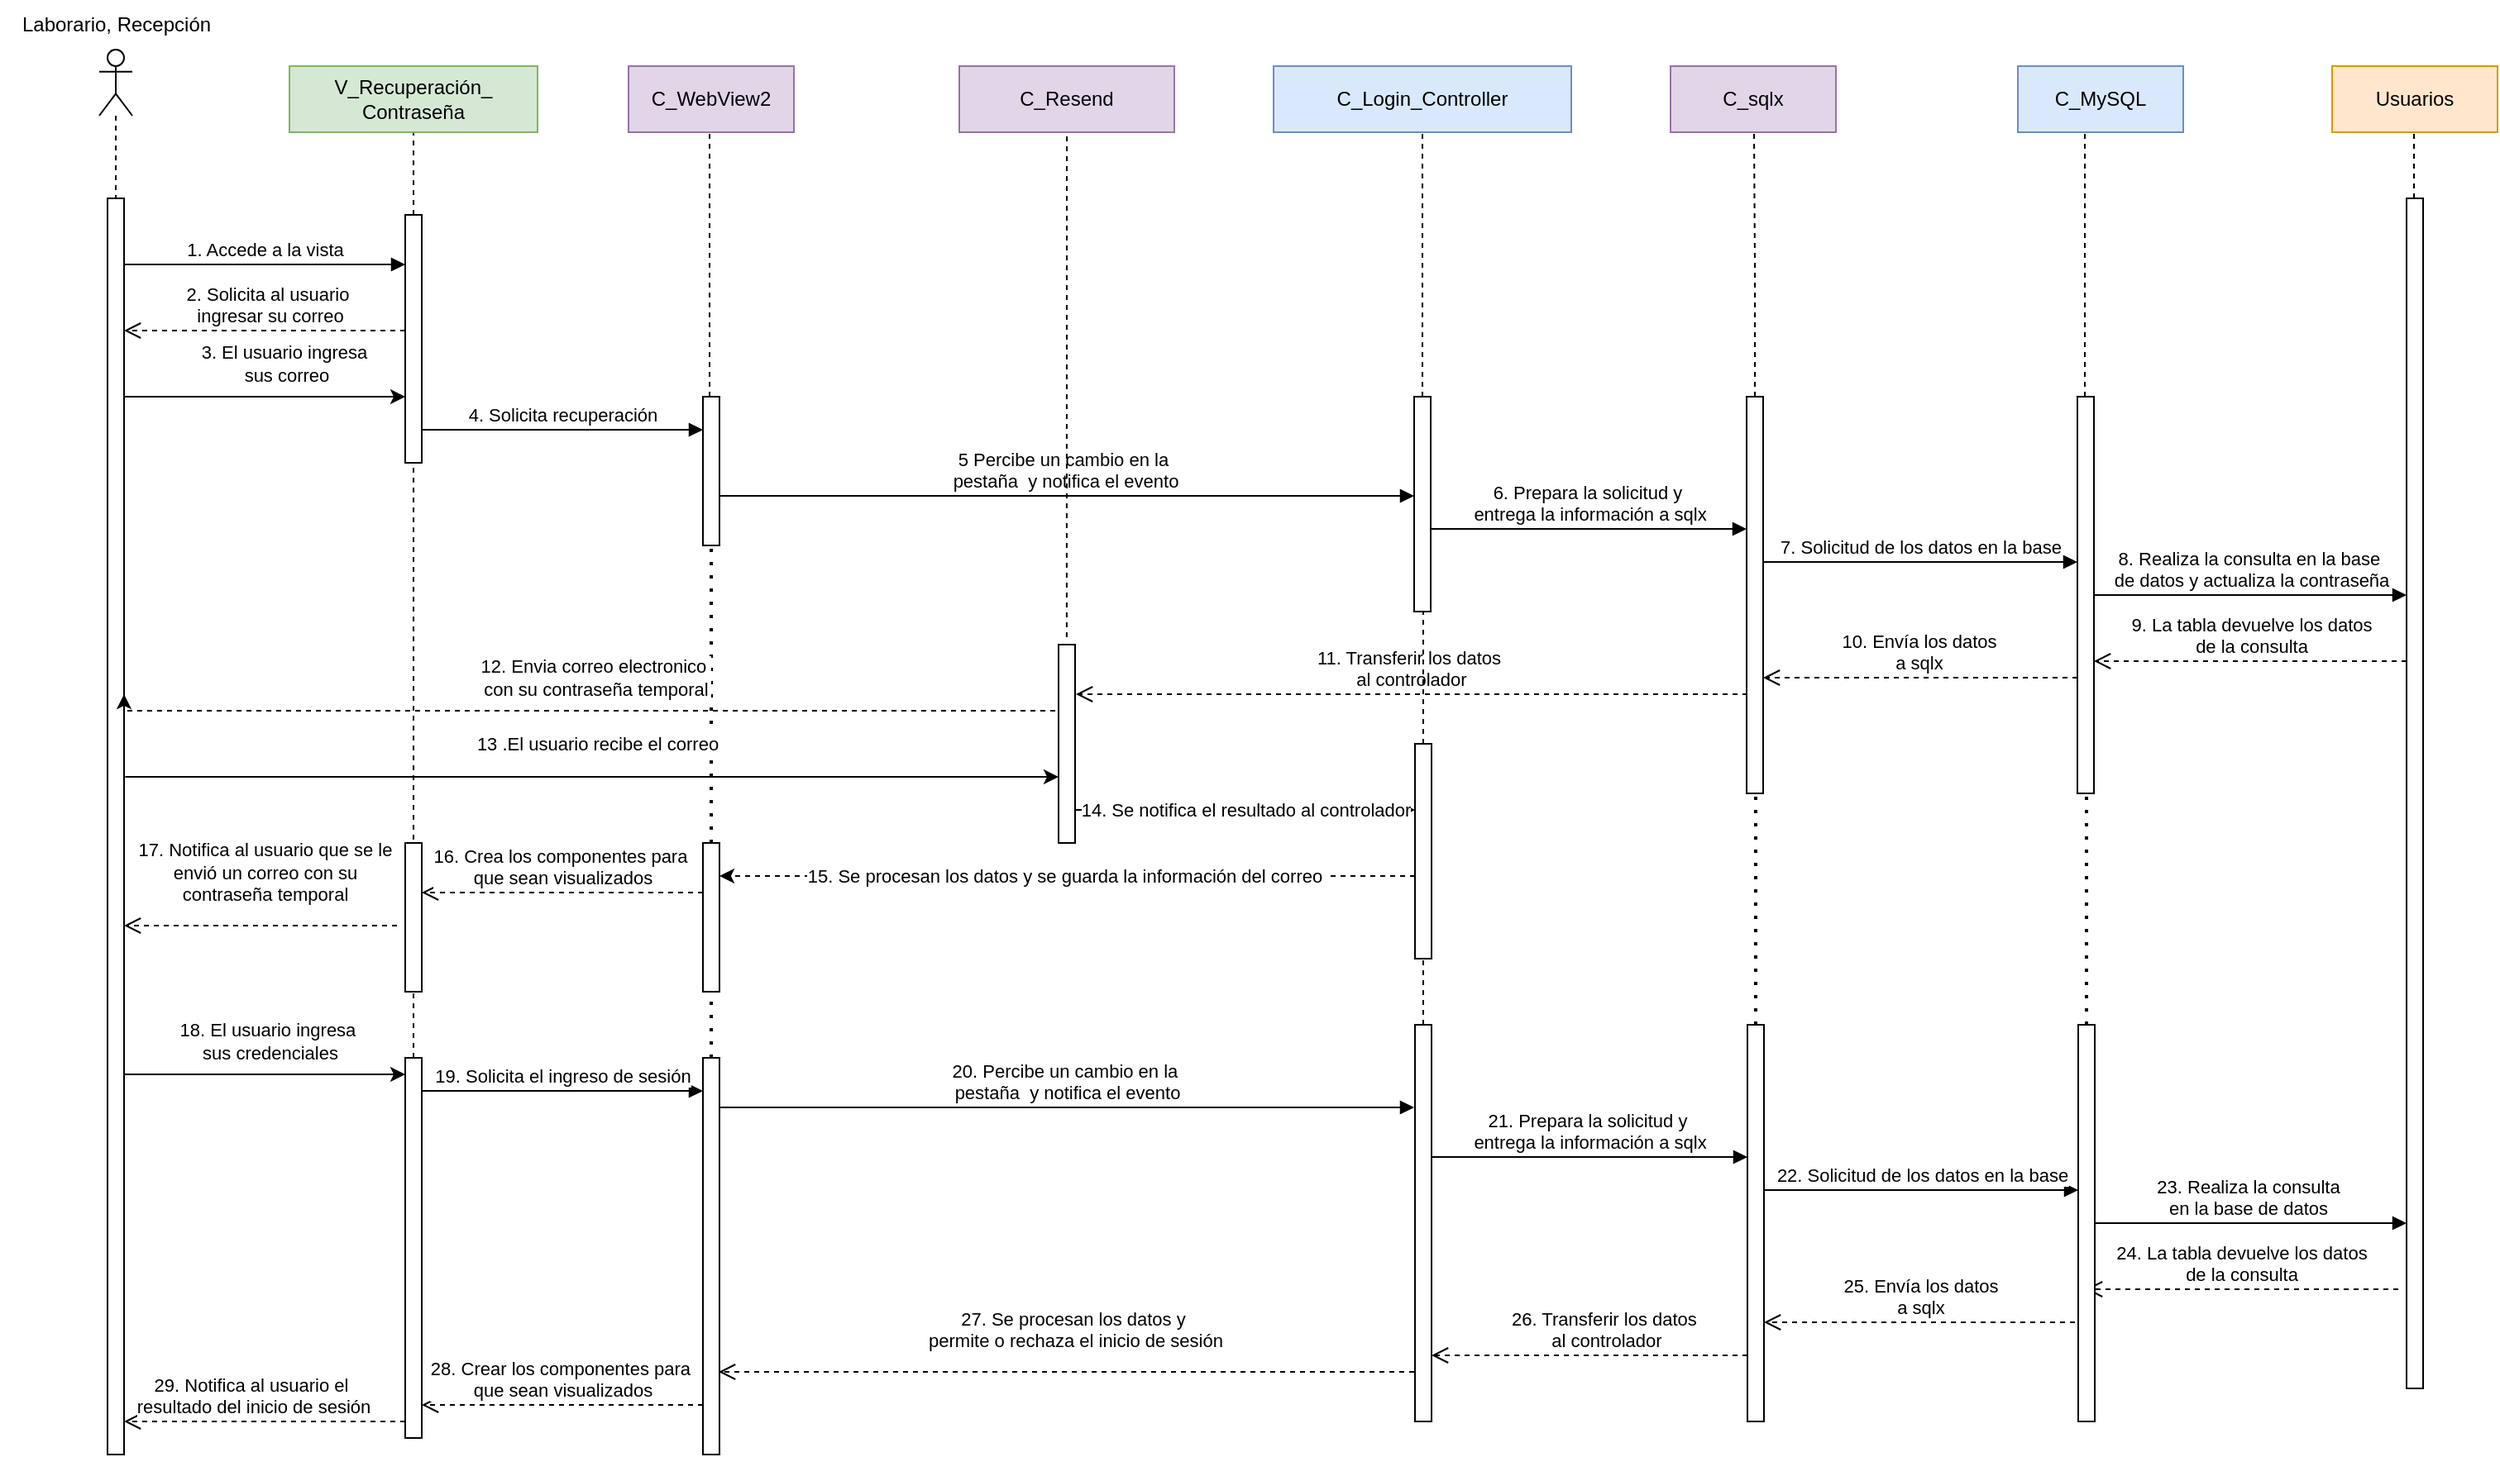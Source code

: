 <mxfile version="27.1.4">
  <diagram name="Página-1" id="XOzDuT_BLuzfoEI4354E">
    <mxGraphModel grid="1" page="1" gridSize="10" guides="1" tooltips="1" connect="1" arrows="1" fold="1" pageScale="1" pageWidth="827" pageHeight="1169" math="0" shadow="0">
      <root>
        <mxCell id="0" />
        <mxCell id="1" parent="0" />
        <mxCell id="d-h3nVW9UnOQR61AlAc2-9" value="" style="endArrow=none;dashed=1;html=1;rounded=0;entryX=0.5;entryY=1;entryDx=0;entryDy=0;" edge="1" parent="1" source="hZ9lL5I_Q5mj2_UVS4rq-10" target="d-h3nVW9UnOQR61AlAc2-5">
          <mxGeometry width="50" height="50" relative="1" as="geometry">
            <mxPoint x="300" y="170" as="sourcePoint" />
            <mxPoint x="299.5" y="150" as="targetPoint" />
          </mxGeometry>
        </mxCell>
        <mxCell id="d-h3nVW9UnOQR61AlAc2-1" value="C_WebView2" style="rounded=0;whiteSpace=wrap;html=1;fillColor=#e1d5e7;strokeColor=#9673a6;" vertex="1" parent="1">
          <mxGeometry x="430" y="80" width="100" height="40" as="geometry" />
        </mxCell>
        <mxCell id="d-h3nVW9UnOQR61AlAc2-2" value="C_sqlx" style="rounded=0;whiteSpace=wrap;html=1;fillColor=#e1d5e7;strokeColor=#9673a6;" vertex="1" parent="1">
          <mxGeometry x="1060" y="80" width="100" height="40" as="geometry" />
        </mxCell>
        <mxCell id="d-h3nVW9UnOQR61AlAc2-3" value="C_MySQL" style="rounded=0;whiteSpace=wrap;html=1;fillColor=#dae8fc;strokeColor=#6c8ebf;" vertex="1" parent="1">
          <mxGeometry x="1270" y="80" width="100" height="40" as="geometry" />
        </mxCell>
        <mxCell id="d-h3nVW9UnOQR61AlAc2-4" value="Usuarios" style="rounded=0;whiteSpace=wrap;html=1;fillColor=#ffe6cc;strokeColor=#d79b00;" vertex="1" parent="1">
          <mxGeometry x="1460" y="80" width="100" height="40" as="geometry" />
        </mxCell>
        <mxCell id="d-h3nVW9UnOQR61AlAc2-5" value="&lt;div&gt;V_Recuperación_&lt;/div&gt;&lt;div&gt;Contraseña&lt;/div&gt;" style="rounded=0;whiteSpace=wrap;html=1;fillColor=#d5e8d4;strokeColor=#82b366;" vertex="1" parent="1">
          <mxGeometry x="225" y="80" width="150" height="40" as="geometry" />
        </mxCell>
        <mxCell id="d-h3nVW9UnOQR61AlAc2-6" value="" style="shape=umlLifeline;perimeter=lifelinePerimeter;whiteSpace=wrap;html=1;container=1;dropTarget=0;collapsible=0;recursiveResize=0;outlineConnect=0;portConstraint=eastwest;newEdgeStyle={&quot;curved&quot;:0,&quot;rounded&quot;:0};participant=umlActor;" vertex="1" parent="1">
          <mxGeometry x="110" y="70" width="20" height="90" as="geometry" />
        </mxCell>
        <mxCell id="d-h3nVW9UnOQR61AlAc2-7" value="" style="html=1;points=[[0,0,0,0,5],[0,1,0,0,-5],[1,0,0,0,5],[1,1,0,0,-5]];perimeter=orthogonalPerimeter;outlineConnect=0;targetShapes=umlLifeline;portConstraint=eastwest;newEdgeStyle={&quot;curved&quot;:0,&quot;rounded&quot;:0};" vertex="1" parent="1">
          <mxGeometry x="115" y="160" width="10" height="760" as="geometry" />
        </mxCell>
        <mxCell id="d-h3nVW9UnOQR61AlAc2-8" value="&lt;div&gt;C_Login_Controller&lt;/div&gt;" style="rounded=0;whiteSpace=wrap;html=1;fillColor=#dae8fc;strokeColor=#6c8ebf;" vertex="1" parent="1">
          <mxGeometry x="820" y="80" width="180" height="40" as="geometry" />
        </mxCell>
        <mxCell id="d-h3nVW9UnOQR61AlAc2-10" value="Laborario, Recepción" style="text;html=1;align=center;verticalAlign=middle;resizable=0;points=[];autosize=1;strokeColor=none;fillColor=none;" vertex="1" parent="1">
          <mxGeometry x="50" y="40" width="140" height="30" as="geometry" />
        </mxCell>
        <mxCell id="d-h3nVW9UnOQR61AlAc2-11" value="1. A&lt;span style=&quot;background-color: light-dark(#ffffff, var(--ge-dark-color, #121212)); color: light-dark(rgb(0, 0, 0), rgb(255, 255, 255));&quot;&gt;ccede a la vista&lt;/span&gt;" style="html=1;verticalAlign=bottom;endArrow=block;curved=0;rounded=0;" edge="1" parent="1" source="d-h3nVW9UnOQR61AlAc2-7" target="hZ9lL5I_Q5mj2_UVS4rq-9">
          <mxGeometry width="80" relative="1" as="geometry">
            <mxPoint x="180" y="209.5" as="sourcePoint" />
            <mxPoint x="290" y="200" as="targetPoint" />
            <Array as="points">
              <mxPoint x="210" y="200" />
            </Array>
            <mxPoint as="offset" />
          </mxGeometry>
        </mxCell>
        <mxCell id="d-h3nVW9UnOQR61AlAc2-13" value="4. Solicita recuperación" style="html=1;verticalAlign=bottom;endArrow=block;curved=0;rounded=0;align=center;" edge="1" parent="1" source="hZ9lL5I_Q5mj2_UVS4rq-9" target="d-h3nVW9UnOQR61AlAc2-15">
          <mxGeometry x="0.002" width="80" relative="1" as="geometry">
            <mxPoint x="310" y="300" as="sourcePoint" />
            <mxPoint x="475" y="319.71" as="targetPoint" />
            <mxPoint as="offset" />
            <Array as="points">
              <mxPoint x="390" y="300" />
            </Array>
          </mxGeometry>
        </mxCell>
        <mxCell id="d-h3nVW9UnOQR61AlAc2-14" value="" style="endArrow=none;dashed=1;html=1;rounded=0;" edge="1" parent="1" source="d-h3nVW9UnOQR61AlAc2-15">
          <mxGeometry width="50" height="50" relative="1" as="geometry">
            <mxPoint x="480" y="520" as="sourcePoint" />
            <mxPoint x="479" y="120" as="targetPoint" />
          </mxGeometry>
        </mxCell>
        <mxCell id="d-h3nVW9UnOQR61AlAc2-17" value="" style="html=1;points=[[0,0,0,0,5],[0,1,0,0,-5],[1,0,0,0,5],[1,1,0,0,-5]];perimeter=orthogonalPerimeter;outlineConnect=0;targetShapes=umlLifeline;portConstraint=eastwest;newEdgeStyle={&quot;curved&quot;:0,&quot;rounded&quot;:0};" vertex="1" parent="1">
          <mxGeometry x="905" y="280" width="10" height="130" as="geometry" />
        </mxCell>
        <mxCell id="d-h3nVW9UnOQR61AlAc2-18" value="5 Percibe un cambio en la&amp;nbsp;&lt;div&gt;pestaña&amp;nbsp;&amp;nbsp;&lt;span style=&quot;background-color: light-dark(#ffffff, var(--ge-dark-color, #121212)); color: light-dark(rgb(0, 0, 0), rgb(255, 255, 255));&quot;&gt;y notifica &lt;/span&gt;&lt;span style=&quot;background-color: light-dark(#ffffff, var(--ge-dark-color, #121212)); color: light-dark(rgb(0, 0, 0), rgb(255, 255, 255));&quot;&gt;el evento&lt;/span&gt;&lt;/div&gt;" style="html=1;verticalAlign=bottom;endArrow=block;curved=0;rounded=0;" edge="1" parent="1" source="d-h3nVW9UnOQR61AlAc2-15" target="d-h3nVW9UnOQR61AlAc2-17">
          <mxGeometry x="-0.004" width="80" relative="1" as="geometry">
            <mxPoint x="490" y="340" as="sourcePoint" />
            <mxPoint x="670" y="340" as="targetPoint" />
            <Array as="points">
              <mxPoint x="570" y="340" />
            </Array>
            <mxPoint as="offset" />
          </mxGeometry>
        </mxCell>
        <mxCell id="d-h3nVW9UnOQR61AlAc2-19" value="6. Prepara la solicitud y&amp;nbsp;&lt;div&gt;entrega la información a sqlx&lt;/div&gt;" style="html=1;verticalAlign=bottom;endArrow=block;curved=0;rounded=0;" edge="1" parent="1" source="d-h3nVW9UnOQR61AlAc2-17" target="d-h3nVW9UnOQR61AlAc2-20">
          <mxGeometry x="0.005" width="80" relative="1" as="geometry">
            <mxPoint x="785" y="260" as="sourcePoint" />
            <mxPoint x="1100" y="260" as="targetPoint" />
            <Array as="points">
              <mxPoint x="1010" y="360" />
            </Array>
            <mxPoint as="offset" />
          </mxGeometry>
        </mxCell>
        <mxCell id="d-h3nVW9UnOQR61AlAc2-20" value="" style="html=1;points=[[0,0,0,0,5],[0,1,0,0,-5],[1,0,0,0,5],[1,1,0,0,-5]];perimeter=orthogonalPerimeter;outlineConnect=0;targetShapes=umlLifeline;portConstraint=eastwest;newEdgeStyle={&quot;curved&quot;:0,&quot;rounded&quot;:0};" vertex="1" parent="1">
          <mxGeometry x="1106" y="280" width="10" height="240" as="geometry" />
        </mxCell>
        <mxCell id="d-h3nVW9UnOQR61AlAc2-21" value="" style="endArrow=none;dashed=1;html=1;rounded=0;" edge="1" parent="1" source="d-h3nVW9UnOQR61AlAc2-20">
          <mxGeometry width="50" height="50" relative="1" as="geometry">
            <mxPoint x="1110.5" y="160" as="sourcePoint" />
            <mxPoint x="1110.5" y="120" as="targetPoint" />
            <Array as="points">
              <mxPoint x="1111" y="200" />
            </Array>
          </mxGeometry>
        </mxCell>
        <mxCell id="d-h3nVW9UnOQR61AlAc2-22" value="7. Solicitud de los datos en la base" style="html=1;verticalAlign=bottom;endArrow=block;curved=0;rounded=0;" edge="1" parent="1">
          <mxGeometry x="-0.002" width="80" relative="1" as="geometry">
            <mxPoint x="1116" y="380" as="sourcePoint" />
            <mxPoint x="1306" y="380" as="targetPoint" />
            <mxPoint as="offset" />
            <Array as="points">
              <mxPoint x="1210" y="380" />
            </Array>
          </mxGeometry>
        </mxCell>
        <mxCell id="d-h3nVW9UnOQR61AlAc2-23" value="" style="html=1;points=[[0,0,0,0,5],[0,1,0,0,-5],[1,0,0,0,5],[1,1,0,0,-5]];perimeter=orthogonalPerimeter;outlineConnect=0;targetShapes=umlLifeline;portConstraint=eastwest;newEdgeStyle={&quot;curved&quot;:0,&quot;rounded&quot;:0};" vertex="1" parent="1">
          <mxGeometry x="1306" y="280" width="10" height="240" as="geometry" />
        </mxCell>
        <mxCell id="d-h3nVW9UnOQR61AlAc2-24" value="" style="endArrow=none;dashed=1;html=1;rounded=0;" edge="1" parent="1" source="d-h3nVW9UnOQR61AlAc2-23">
          <mxGeometry width="50" height="50" relative="1" as="geometry">
            <mxPoint x="1310.5" y="160" as="sourcePoint" />
            <mxPoint x="1310.5" y="120" as="targetPoint" />
          </mxGeometry>
        </mxCell>
        <mxCell id="d-h3nVW9UnOQR61AlAc2-25" value="8. Realiza la consulta en la base&amp;nbsp;&lt;div&gt;de datos y actualiza la contraseña&lt;/div&gt;" style="html=1;verticalAlign=bottom;endArrow=block;curved=0;rounded=0;" edge="1" parent="1">
          <mxGeometry x="0.002" width="80" relative="1" as="geometry">
            <mxPoint x="1316" y="400" as="sourcePoint" />
            <mxPoint x="1505" y="400" as="targetPoint" />
            <mxPoint as="offset" />
          </mxGeometry>
        </mxCell>
        <mxCell id="d-h3nVW9UnOQR61AlAc2-26" value="" style="html=1;points=[[0,0,0,0,5],[0,1,0,0,-5],[1,0,0,0,5],[1,1,0,0,-5]];perimeter=orthogonalPerimeter;outlineConnect=0;targetShapes=umlLifeline;portConstraint=eastwest;newEdgeStyle={&quot;curved&quot;:0,&quot;rounded&quot;:0};" vertex="1" parent="1">
          <mxGeometry x="1505" y="160" width="10" height="720" as="geometry" />
        </mxCell>
        <mxCell id="d-h3nVW9UnOQR61AlAc2-27" value="" style="endArrow=none;dashed=1;html=1;rounded=0;" edge="1" parent="1">
          <mxGeometry width="50" height="50" relative="1" as="geometry">
            <mxPoint x="1509.5" y="160" as="sourcePoint" />
            <mxPoint x="1509.5" y="120" as="targetPoint" />
          </mxGeometry>
        </mxCell>
        <mxCell id="d-h3nVW9UnOQR61AlAc2-28" value="10. Envía los datos&lt;div&gt;a sqlx&lt;/div&gt;" style="html=1;verticalAlign=bottom;endArrow=open;dashed=1;endSize=8;curved=0;rounded=0;" edge="1" parent="1">
          <mxGeometry x="0.011" relative="1" as="geometry">
            <mxPoint x="1306" y="450" as="sourcePoint" />
            <mxPoint x="1116" y="450" as="targetPoint" />
            <mxPoint as="offset" />
          </mxGeometry>
        </mxCell>
        <mxCell id="d-h3nVW9UnOQR61AlAc2-29" value="&lt;div&gt;11. Transferir los datos&amp;nbsp;&lt;/div&gt;&lt;div&gt;al controlador&lt;/div&gt;" style="html=1;verticalAlign=bottom;endArrow=open;dashed=1;endSize=8;curved=0;rounded=0;" edge="1" parent="1">
          <mxGeometry x="0.005" relative="1" as="geometry">
            <mxPoint x="1106.5" y="460" as="sourcePoint" />
            <mxPoint x="700.5" y="460" as="targetPoint" />
            <mxPoint as="offset" />
            <Array as="points">
              <mxPoint x="950.5" y="460" />
            </Array>
          </mxGeometry>
        </mxCell>
        <mxCell id="d-h3nVW9UnOQR61AlAc2-30" value="9. La tabla devuelve los datos&lt;div&gt;de la consulta&lt;/div&gt;" style="html=1;verticalAlign=bottom;endArrow=open;dashed=1;endSize=8;curved=0;rounded=0;" edge="1" parent="1">
          <mxGeometry x="0.002" relative="1" as="geometry">
            <mxPoint x="1505" y="440" as="sourcePoint" />
            <mxPoint x="1316" y="440" as="targetPoint" />
            <mxPoint as="offset" />
          </mxGeometry>
        </mxCell>
        <mxCell id="d-h3nVW9UnOQR61AlAc2-31" value="16. Crea los componentes para&amp;nbsp;&lt;div&gt;que sean visualizados&lt;/div&gt;" style="html=1;verticalAlign=bottom;endArrow=open;dashed=1;endSize=8;curved=0;rounded=0;" edge="1" parent="1">
          <mxGeometry relative="1" as="geometry">
            <mxPoint x="475" y="580" as="sourcePoint" />
            <mxPoint x="305" y="580" as="targetPoint" />
          </mxGeometry>
        </mxCell>
        <mxCell id="d-h3nVW9UnOQR61AlAc2-32" value="17. Notifica al usuario que se le&lt;div&gt;envió un correo con su&lt;/div&gt;&lt;div&gt;contraseña temporal&lt;/div&gt;" style="html=1;verticalAlign=bottom;endArrow=open;dashed=1;endSize=8;curved=0;rounded=0;" edge="1" parent="1">
          <mxGeometry x="-0.03" y="-10" relative="1" as="geometry">
            <mxPoint x="290" y="600" as="sourcePoint" />
            <mxPoint x="125" y="600" as="targetPoint" />
            <Array as="points">
              <mxPoint x="200" y="600" />
            </Array>
            <mxPoint as="offset" />
          </mxGeometry>
        </mxCell>
        <mxCell id="d-h3nVW9UnOQR61AlAc2-33" value="" style="html=1;verticalAlign=bottom;endArrow=open;dashed=1;endSize=8;curved=0;rounded=0;" edge="1" parent="1">
          <mxGeometry relative="1" as="geometry">
            <mxPoint x="475" y="440" as="sourcePoint" />
            <mxPoint x="475" y="440" as="targetPoint" />
          </mxGeometry>
        </mxCell>
        <mxCell id="s0PSk7Hvxjx9_ZsU7vWv-1" value="2. Solicita al usuario&amp;nbsp;&lt;div&gt;ingresar su correo&lt;/div&gt;" style="endArrow=open;dashed=1;html=1;rounded=0;strokeColor=default;align=center;verticalAlign=bottom;fontFamily=Helvetica;fontSize=11;fontColor=default;labelBackgroundColor=default;endSize=8;curved=0;" edge="1" parent="1" source="hZ9lL5I_Q5mj2_UVS4rq-9" target="d-h3nVW9UnOQR61AlAc2-7">
          <mxGeometry x="-0.03" width="50" height="50" relative="1" as="geometry">
            <mxPoint x="290" y="240" as="sourcePoint" />
            <mxPoint x="680" y="300" as="targetPoint" />
            <Array as="points">
              <mxPoint x="230" y="240" />
            </Array>
            <mxPoint as="offset" />
          </mxGeometry>
        </mxCell>
        <mxCell id="s0PSk7Hvxjx9_ZsU7vWv-2" value="3. El usuario ingresa&amp;nbsp;&lt;div&gt;sus correo&lt;/div&gt;" style="endArrow=classic;html=1;rounded=0;" edge="1" parent="1" source="d-h3nVW9UnOQR61AlAc2-7" target="hZ9lL5I_Q5mj2_UVS4rq-9">
          <mxGeometry x="0.151" y="20" width="50" height="50" relative="1" as="geometry">
            <mxPoint x="630" y="340" as="sourcePoint" />
            <mxPoint x="290" y="280" as="targetPoint" />
            <mxPoint as="offset" />
            <Array as="points">
              <mxPoint x="240" y="280" />
            </Array>
          </mxGeometry>
        </mxCell>
        <mxCell id="8ggLrBXKULY0mGIV9Zq2-1" value="19. Solicita el ingreso de sesión" style="html=1;verticalAlign=bottom;endArrow=block;curved=0;rounded=0;align=center;" edge="1" parent="1">
          <mxGeometry x="0.002" width="80" relative="1" as="geometry">
            <mxPoint x="305" y="700" as="sourcePoint" />
            <mxPoint x="475" y="700" as="targetPoint" />
            <mxPoint as="offset" />
          </mxGeometry>
        </mxCell>
        <mxCell id="8ggLrBXKULY0mGIV9Zq2-2" value="20. Percibe un cambio en la&amp;nbsp;&lt;div&gt;pestaña&amp;nbsp;&amp;nbsp;&lt;span style=&quot;background-color: light-dark(#ffffff, var(--ge-dark-color, #121212)); color: light-dark(rgb(0, 0, 0), rgb(255, 255, 255));&quot;&gt;y notifica &lt;/span&gt;&lt;span style=&quot;background-color: light-dark(#ffffff, var(--ge-dark-color, #121212)); color: light-dark(rgb(0, 0, 0), rgb(255, 255, 255));&quot;&gt;el evento&lt;/span&gt;&lt;/div&gt;" style="html=1;verticalAlign=bottom;endArrow=block;curved=0;rounded=0;" edge="1" parent="1">
          <mxGeometry width="80" relative="1" as="geometry">
            <mxPoint x="484.5" y="710" as="sourcePoint" />
            <mxPoint x="905" y="710" as="targetPoint" />
            <Array as="points" />
            <mxPoint as="offset" />
          </mxGeometry>
        </mxCell>
        <mxCell id="8ggLrBXKULY0mGIV9Zq2-3" value="21. Prepara la solicitud y&amp;nbsp;&lt;div&gt;entrega la información a sqlx&lt;/div&gt;" style="html=1;verticalAlign=bottom;endArrow=block;curved=0;rounded=0;" edge="1" parent="1" source="8ggLrBXKULY0mGIV9Zq2-16" target="8ggLrBXKULY0mGIV9Zq2-17">
          <mxGeometry width="80" relative="1" as="geometry">
            <mxPoint x="920.5" y="740" as="sourcePoint" />
            <mxPoint x="1111.5" y="740" as="targetPoint" />
            <Array as="points">
              <mxPoint x="1015.5" y="740" />
            </Array>
          </mxGeometry>
        </mxCell>
        <mxCell id="8ggLrBXKULY0mGIV9Zq2-4" value="22. Solicitud de los datos en la base" style="html=1;verticalAlign=bottom;endArrow=block;curved=0;rounded=0;" edge="1" parent="1" source="8ggLrBXKULY0mGIV9Zq2-17" target="8ggLrBXKULY0mGIV9Zq2-18">
          <mxGeometry x="0.003" width="80" relative="1" as="geometry">
            <mxPoint x="1121.5" y="760" as="sourcePoint" />
            <mxPoint x="1311.5" y="760" as="targetPoint" />
            <mxPoint as="offset" />
            <Array as="points">
              <mxPoint x="1215.5" y="760" />
            </Array>
          </mxGeometry>
        </mxCell>
        <mxCell id="8ggLrBXKULY0mGIV9Zq2-5" value="23. Realiza la consulta&lt;div&gt;en la base de datos&lt;/div&gt;" style="html=1;verticalAlign=bottom;endArrow=block;curved=0;rounded=0;" edge="1" parent="1">
          <mxGeometry width="80" relative="1" as="geometry">
            <mxPoint x="1311.5" y="780" as="sourcePoint" />
            <mxPoint x="1505" y="780" as="targetPoint" />
            <mxPoint as="offset" />
          </mxGeometry>
        </mxCell>
        <mxCell id="8ggLrBXKULY0mGIV9Zq2-6" value="25. Envía los datos&lt;div&gt;a sqlx&lt;/div&gt;" style="html=1;verticalAlign=bottom;endArrow=open;dashed=1;endSize=8;curved=0;rounded=0;exitX=0.4;exitY=0.75;exitDx=0;exitDy=0;exitPerimeter=0;" edge="1" parent="1" source="8ggLrBXKULY0mGIV9Zq2-18" target="8ggLrBXKULY0mGIV9Zq2-17">
          <mxGeometry x="0.031" relative="1" as="geometry">
            <mxPoint x="1311.5" y="840" as="sourcePoint" />
            <mxPoint x="1121.5" y="840" as="targetPoint" />
            <mxPoint as="offset" />
          </mxGeometry>
        </mxCell>
        <mxCell id="8ggLrBXKULY0mGIV9Zq2-7" value="&lt;div&gt;26. Transferir los datos&amp;nbsp;&lt;/div&gt;&lt;div&gt;al controlador&lt;/div&gt;" style="html=1;verticalAlign=bottom;endArrow=open;dashed=1;endSize=8;curved=0;rounded=0;" edge="1" parent="1" source="8ggLrBXKULY0mGIV9Zq2-17" target="8ggLrBXKULY0mGIV9Zq2-16">
          <mxGeometry x="-0.1" relative="1" as="geometry">
            <mxPoint x="1120.5" y="860" as="sourcePoint" />
            <mxPoint x="920.5" y="860" as="targetPoint" />
            <mxPoint as="offset" />
            <Array as="points">
              <mxPoint x="955.5" y="860" />
            </Array>
          </mxGeometry>
        </mxCell>
        <mxCell id="8ggLrBXKULY0mGIV9Zq2-8" value="24. La tabla devuelve los datos&lt;div&gt;de la consulta&lt;/div&gt;" style="html=1;verticalAlign=bottom;endArrow=open;dashed=1;endSize=8;curved=0;rounded=0;" edge="1" parent="1">
          <mxGeometry x="0.005" relative="1" as="geometry">
            <mxPoint x="1500" y="820" as="sourcePoint" />
            <mxPoint x="1311" y="820" as="targetPoint" />
            <mxPoint as="offset" />
          </mxGeometry>
        </mxCell>
        <mxCell id="8ggLrBXKULY0mGIV9Zq2-9" value="28. Crear los componentes para&amp;nbsp;&lt;div&gt;que sean visualizados&lt;/div&gt;" style="html=1;verticalAlign=bottom;endArrow=open;dashed=1;endSize=8;curved=0;rounded=0;" edge="1" parent="1">
          <mxGeometry relative="1" as="geometry">
            <mxPoint x="475" y="890" as="sourcePoint" />
            <mxPoint x="305" y="890" as="targetPoint" />
            <mxPoint as="offset" />
          </mxGeometry>
        </mxCell>
        <mxCell id="8ggLrBXKULY0mGIV9Zq2-10" value="29. Notifica al usuario el&amp;nbsp;&lt;div&gt;resultado del inicio de sesión&lt;/div&gt;" style="html=1;verticalAlign=bottom;endArrow=open;dashed=1;endSize=8;curved=0;rounded=0;" edge="1" parent="1">
          <mxGeometry x="0.085" relative="1" as="geometry">
            <mxPoint x="295" y="900" as="sourcePoint" />
            <mxPoint x="125" y="900" as="targetPoint" />
            <Array as="points">
              <mxPoint x="205" y="900" />
            </Array>
            <mxPoint as="offset" />
          </mxGeometry>
        </mxCell>
        <mxCell id="8ggLrBXKULY0mGIV9Zq2-11" value="" style="html=1;verticalAlign=bottom;endArrow=open;dashed=1;endSize=8;curved=0;rounded=0;" edge="1" parent="1">
          <mxGeometry relative="1" as="geometry">
            <mxPoint x="479.5" y="810" as="sourcePoint" />
            <mxPoint x="479.5" y="810" as="targetPoint" />
          </mxGeometry>
        </mxCell>
        <mxCell id="8ggLrBXKULY0mGIV9Zq2-12" value="27. Se procesan los datos y&amp;nbsp;&lt;div&gt;permite o rechaza el inicio de sesión&lt;/div&gt;" style="endArrow=open;dashed=1;html=1;strokeWidth=1;rounded=0;strokeColor=default;align=center;verticalAlign=bottom;fontFamily=Helvetica;fontSize=11;fontColor=default;labelBackgroundColor=default;endSize=8;curved=0;" edge="1" parent="1">
          <mxGeometry x="-0.025" y="-10" width="50" height="50" relative="1" as="geometry">
            <mxPoint x="905" y="870" as="sourcePoint" />
            <mxPoint x="484.5" y="870" as="targetPoint" />
            <mxPoint as="offset" />
          </mxGeometry>
        </mxCell>
        <mxCell id="8ggLrBXKULY0mGIV9Zq2-13" value="18. El usuario ingresa&amp;nbsp;&lt;div&gt;sus credenciales&lt;/div&gt;" style="endArrow=classic;html=1;rounded=0;" edge="1" parent="1">
          <mxGeometry x="0.035" y="20" width="50" height="50" relative="1" as="geometry">
            <mxPoint x="125" y="690" as="sourcePoint" />
            <mxPoint x="295" y="690" as="targetPoint" />
            <mxPoint as="offset" />
            <Array as="points">
              <mxPoint x="245" y="690" />
            </Array>
          </mxGeometry>
        </mxCell>
        <mxCell id="8ggLrBXKULY0mGIV9Zq2-15" value="" style="html=1;points=[[0,0,0,0,5],[0,1,0,0,-5],[1,0,0,0,5],[1,1,0,0,-5]];perimeter=orthogonalPerimeter;outlineConnect=0;targetShapes=umlLifeline;portConstraint=eastwest;newEdgeStyle={&quot;curved&quot;:0,&quot;rounded&quot;:0};" vertex="1" parent="1">
          <mxGeometry x="475" y="680" width="10" height="240" as="geometry" />
        </mxCell>
        <mxCell id="8ggLrBXKULY0mGIV9Zq2-16" value="" style="html=1;points=[[0,0,0,0,5],[0,1,0,0,-5],[1,0,0,0,5],[1,1,0,0,-5]];perimeter=orthogonalPerimeter;outlineConnect=0;targetShapes=umlLifeline;portConstraint=eastwest;newEdgeStyle={&quot;curved&quot;:0,&quot;rounded&quot;:0};" vertex="1" parent="1">
          <mxGeometry x="905.5" y="660" width="10" height="240" as="geometry" />
        </mxCell>
        <mxCell id="8ggLrBXKULY0mGIV9Zq2-17" value="" style="html=1;points=[[0,0,0,0,5],[0,1,0,0,-5],[1,0,0,0,5],[1,1,0,0,-5]];perimeter=orthogonalPerimeter;outlineConnect=0;targetShapes=umlLifeline;portConstraint=eastwest;newEdgeStyle={&quot;curved&quot;:0,&quot;rounded&quot;:0};" vertex="1" parent="1">
          <mxGeometry x="1106.5" y="660" width="10" height="240" as="geometry" />
        </mxCell>
        <mxCell id="8ggLrBXKULY0mGIV9Zq2-18" value="" style="html=1;points=[[0,0,0,0,5],[0,1,0,0,-5],[1,0,0,0,5],[1,1,0,0,-5]];perimeter=orthogonalPerimeter;outlineConnect=0;targetShapes=umlLifeline;portConstraint=eastwest;newEdgeStyle={&quot;curved&quot;:0,&quot;rounded&quot;:0};" vertex="1" parent="1">
          <mxGeometry x="1306.5" y="660" width="10" height="240" as="geometry" />
        </mxCell>
        <mxCell id="8ggLrBXKULY0mGIV9Zq2-19" value="" style="endArrow=none;dashed=1;html=1;dashPattern=1 3;strokeWidth=2;rounded=0;" edge="1" parent="1" source="8ggLrBXKULY0mGIV9Zq2-18" target="d-h3nVW9UnOQR61AlAc2-23">
          <mxGeometry width="50" height="50" relative="1" as="geometry">
            <mxPoint x="950" y="650" as="sourcePoint" />
            <mxPoint x="1000" y="600" as="targetPoint" />
          </mxGeometry>
        </mxCell>
        <mxCell id="8ggLrBXKULY0mGIV9Zq2-20" value="" style="endArrow=none;dashed=1;html=1;dashPattern=1 3;strokeWidth=2;rounded=0;" edge="1" parent="1" source="8ggLrBXKULY0mGIV9Zq2-17" target="d-h3nVW9UnOQR61AlAc2-20">
          <mxGeometry width="50" height="50" relative="1" as="geometry">
            <mxPoint x="950" y="650" as="sourcePoint" />
            <mxPoint x="1000" y="600" as="targetPoint" />
          </mxGeometry>
        </mxCell>
        <mxCell id="8ggLrBXKULY0mGIV9Zq2-22" value="" style="endArrow=none;dashed=1;html=1;dashPattern=1 3;strokeWidth=2;rounded=0;" edge="1" parent="1" source="hZ9lL5I_Q5mj2_UVS4rq-12" target="d-h3nVW9UnOQR61AlAc2-15">
          <mxGeometry width="50" height="50" relative="1" as="geometry">
            <mxPoint x="720" y="580" as="sourcePoint" />
            <mxPoint x="770" y="530" as="targetPoint" />
          </mxGeometry>
        </mxCell>
        <mxCell id="hZ9lL5I_Q5mj2_UVS4rq-2" value="&lt;div&gt;C_Resend&lt;/div&gt;" style="rounded=0;whiteSpace=wrap;html=1;fillColor=#e1d5e7;strokeColor=#9673a6;" vertex="1" parent="1">
          <mxGeometry x="630" y="80" width="130" height="40" as="geometry" />
        </mxCell>
        <mxCell id="hZ9lL5I_Q5mj2_UVS4rq-6" value="12. Envia correo electronico&amp;nbsp;&lt;div&gt;con su contraseña temporal&lt;/div&gt;" style="edgeStyle=orthogonalEdgeStyle;rounded=0;orthogonalLoop=1;jettySize=auto;html=1;curved=0;dashed=1;" edge="1" parent="1">
          <mxGeometry x="-0.009" y="-20" relative="1" as="geometry">
            <mxPoint x="690" y="460" as="sourcePoint" />
            <mxPoint x="125" y="460" as="targetPoint" />
            <Array as="points">
              <mxPoint x="690" y="470" />
              <mxPoint x="125" y="470" />
            </Array>
            <mxPoint as="offset" />
          </mxGeometry>
        </mxCell>
        <mxCell id="IRSCzziqyFpR2Ch-3f9J-5" value="13 .El usuario recibe el correo" style="edgeStyle=orthogonalEdgeStyle;rounded=0;orthogonalLoop=1;jettySize=auto;html=1;curved=0;entryX=-0.067;entryY=0.688;entryDx=0;entryDy=0;entryPerimeter=0;" edge="1" parent="1">
          <mxGeometry x="0.01" y="20" relative="1" as="geometry">
            <mxPoint x="125.67" y="510" as="sourcePoint" />
            <mxPoint x="690.0" y="510.04" as="targetPoint" />
            <Array as="points">
              <mxPoint x="270.67" y="510" />
              <mxPoint x="270.67" y="510" />
            </Array>
            <mxPoint as="offset" />
          </mxGeometry>
        </mxCell>
        <mxCell id="IRSCzziqyFpR2Ch-3f9J-16" value="14. Se notifica el resultado al controlador" style="edgeStyle=orthogonalEdgeStyle;rounded=0;orthogonalLoop=1;jettySize=auto;html=1;curved=0;" edge="1" parent="1" source="hZ9lL5I_Q5mj2_UVS4rq-5" target="IRSCzziqyFpR2Ch-3f9J-14">
          <mxGeometry relative="1" as="geometry">
            <Array as="points">
              <mxPoint x="850" y="530" />
              <mxPoint x="850" y="530" />
            </Array>
          </mxGeometry>
        </mxCell>
        <mxCell id="hZ9lL5I_Q5mj2_UVS4rq-5" value="" style="html=1;points=[[0,0,0,0,5],[0,1,0,0,-5],[1,0,0,0,5],[1,1,0,0,-5]];perimeter=orthogonalPerimeter;outlineConnect=0;targetShapes=umlLifeline;portConstraint=eastwest;newEdgeStyle={&quot;curved&quot;:0,&quot;rounded&quot;:0};" vertex="1" parent="1">
          <mxGeometry x="690" y="430" width="10" height="120" as="geometry" />
        </mxCell>
        <mxCell id="hZ9lL5I_Q5mj2_UVS4rq-8" value="" style="endArrow=none;dashed=1;html=1;rounded=0;entryX=0.5;entryY=1;entryDx=0;entryDy=0;exitX=0.494;exitY=-0.037;exitDx=0;exitDy=0;exitPerimeter=0;" edge="1" parent="1" source="hZ9lL5I_Q5mj2_UVS4rq-5" target="hZ9lL5I_Q5mj2_UVS4rq-2">
          <mxGeometry width="50" height="50" relative="1" as="geometry">
            <mxPoint x="695" y="440" as="sourcePoint" />
            <mxPoint x="580" y="230" as="targetPoint" />
          </mxGeometry>
        </mxCell>
        <mxCell id="hZ9lL5I_Q5mj2_UVS4rq-9" value="" style="html=1;points=[[0,0,0,0,5],[0,1,0,0,-5],[1,0,0,0,5],[1,1,0,0,-5]];perimeter=orthogonalPerimeter;outlineConnect=0;targetShapes=umlLifeline;portConstraint=eastwest;newEdgeStyle={&quot;curved&quot;:0,&quot;rounded&quot;:0};" vertex="1" parent="1">
          <mxGeometry x="295" y="170" width="10" height="150" as="geometry" />
        </mxCell>
        <mxCell id="hZ9lL5I_Q5mj2_UVS4rq-10" value="" style="html=1;points=[[0,0,0,0,5],[0,1,0,0,-5],[1,0,0,0,5],[1,1,0,0,-5]];perimeter=orthogonalPerimeter;outlineConnect=0;targetShapes=umlLifeline;portConstraint=eastwest;newEdgeStyle={&quot;curved&quot;:0,&quot;rounded&quot;:0};" vertex="1" parent="1">
          <mxGeometry x="295" y="680" width="10" height="230" as="geometry" />
        </mxCell>
        <mxCell id="d-h3nVW9UnOQR61AlAc2-15" value="" style="html=1;points=[[0,0,0,0,5],[0,1,0,0,-5],[1,0,0,0,5],[1,1,0,0,-5]];perimeter=orthogonalPerimeter;outlineConnect=0;targetShapes=umlLifeline;portConstraint=eastwest;newEdgeStyle={&quot;curved&quot;:0,&quot;rounded&quot;:0};" vertex="1" parent="1">
          <mxGeometry x="475" y="280" width="10" height="90" as="geometry" />
        </mxCell>
        <mxCell id="IRSCzziqyFpR2Ch-3f9J-3" value="" style="endArrow=none;dashed=1;html=1;dashPattern=1 3;strokeWidth=2;rounded=0;" edge="1" parent="1" source="8ggLrBXKULY0mGIV9Zq2-15" target="hZ9lL5I_Q5mj2_UVS4rq-12">
          <mxGeometry width="50" height="50" relative="1" as="geometry">
            <mxPoint x="480" y="680" as="sourcePoint" />
            <mxPoint x="480" y="370" as="targetPoint" />
          </mxGeometry>
        </mxCell>
        <mxCell id="hZ9lL5I_Q5mj2_UVS4rq-12" value="" style="html=1;points=[[0,0,0,0,5],[0,1,0,0,-5],[1,0,0,0,5],[1,1,0,0,-5]];perimeter=orthogonalPerimeter;outlineConnect=0;targetShapes=umlLifeline;portConstraint=eastwest;newEdgeStyle={&quot;curved&quot;:0,&quot;rounded&quot;:0};" vertex="1" parent="1">
          <mxGeometry x="475" y="550" width="10" height="90" as="geometry" />
        </mxCell>
        <mxCell id="IRSCzziqyFpR2Ch-3f9J-4" value="" style="html=1;points=[[0,0,0,0,5],[0,1,0,0,-5],[1,0,0,0,5],[1,1,0,0,-5]];perimeter=orthogonalPerimeter;outlineConnect=0;targetShapes=umlLifeline;portConstraint=eastwest;newEdgeStyle={&quot;curved&quot;:0,&quot;rounded&quot;:0};" vertex="1" parent="1">
          <mxGeometry x="295" y="550" width="10" height="90" as="geometry" />
        </mxCell>
        <mxCell id="IRSCzziqyFpR2Ch-3f9J-12" value="" style="endArrow=none;dashed=1;html=1;rounded=0;entryX=0.5;entryY=1;entryDx=0;entryDy=0;" edge="1" parent="1" target="d-h3nVW9UnOQR61AlAc2-8">
          <mxGeometry width="50" height="50" relative="1" as="geometry">
            <mxPoint x="910" y="280" as="sourcePoint" />
            <mxPoint x="904.85" y="120" as="targetPoint" />
            <Array as="points" />
          </mxGeometry>
        </mxCell>
        <mxCell id="IRSCzziqyFpR2Ch-3f9J-13" value="" style="endArrow=none;dashed=1;html=1;rounded=0;" edge="1" parent="1" source="8ggLrBXKULY0mGIV9Zq2-16" target="IRSCzziqyFpR2Ch-3f9J-14">
          <mxGeometry width="50" height="50" relative="1" as="geometry">
            <mxPoint x="914.85" y="650" as="sourcePoint" />
            <mxPoint x="914.85" y="490" as="targetPoint" />
            <Array as="points" />
          </mxGeometry>
        </mxCell>
        <mxCell id="IRSCzziqyFpR2Ch-3f9J-17" value="15. Se procesan los datos y se guarda la información del correo&amp;nbsp;" style="edgeStyle=orthogonalEdgeStyle;rounded=0;orthogonalLoop=1;jettySize=auto;html=1;curved=0;dashed=1;" edge="1" parent="1" source="IRSCzziqyFpR2Ch-3f9J-14" target="hZ9lL5I_Q5mj2_UVS4rq-12">
          <mxGeometry relative="1" as="geometry">
            <Array as="points">
              <mxPoint x="800" y="570" />
              <mxPoint x="800" y="570" />
            </Array>
          </mxGeometry>
        </mxCell>
        <mxCell id="IRSCzziqyFpR2Ch-3f9J-14" value="" style="html=1;points=[[0,0,0,0,5],[0,1,0,0,-5],[1,0,0,0,5],[1,1,0,0,-5]];perimeter=orthogonalPerimeter;outlineConnect=0;targetShapes=umlLifeline;portConstraint=eastwest;newEdgeStyle={&quot;curved&quot;:0,&quot;rounded&quot;:0};" vertex="1" parent="1">
          <mxGeometry x="905.5" y="490" width="10" height="130" as="geometry" />
        </mxCell>
        <mxCell id="IRSCzziqyFpR2Ch-3f9J-15" value="" style="endArrow=none;dashed=1;html=1;rounded=0;" edge="1" parent="1" source="IRSCzziqyFpR2Ch-3f9J-14" target="d-h3nVW9UnOQR61AlAc2-17">
          <mxGeometry width="50" height="50" relative="1" as="geometry">
            <mxPoint x="950" y="680" as="sourcePoint" />
            <mxPoint x="950" y="640" as="targetPoint" />
            <Array as="points" />
          </mxGeometry>
        </mxCell>
      </root>
    </mxGraphModel>
  </diagram>
</mxfile>
